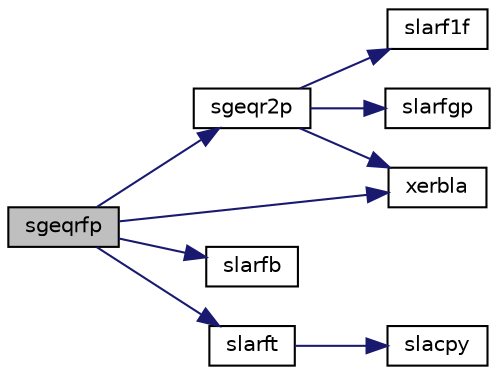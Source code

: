 digraph "sgeqrfp"
{
 // LATEX_PDF_SIZE
  edge [fontname="Helvetica",fontsize="10",labelfontname="Helvetica",labelfontsize="10"];
  node [fontname="Helvetica",fontsize="10",shape=record];
  rankdir="LR";
  Node1 [label="sgeqrfp",height=0.2,width=0.4,color="black", fillcolor="grey75", style="filled", fontcolor="black",tooltip="SGEQRFP"];
  Node1 -> Node2 [color="midnightblue",fontsize="10",style="solid",fontname="Helvetica"];
  Node2 [label="sgeqr2p",height=0.2,width=0.4,color="black", fillcolor="white", style="filled",URL="$sgeqr2p_8f.html#a8979d77a9ad2c9791bd813c2fe3f954e",tooltip="SGEQR2P computes the QR factorization of a general rectangular matrix with non-negative diagonal elem..."];
  Node2 -> Node3 [color="midnightblue",fontsize="10",style="solid",fontname="Helvetica"];
  Node3 [label="slarf1f",height=0.2,width=0.4,color="black", fillcolor="white", style="filled",URL="$slarf1f_8f.html#aefd3efd961011e8288e1a09bb2e04b99",tooltip="SLARF1F applies an elementary reflector to a general rectangular"];
  Node2 -> Node4 [color="midnightblue",fontsize="10",style="solid",fontname="Helvetica"];
  Node4 [label="slarfgp",height=0.2,width=0.4,color="black", fillcolor="white", style="filled",URL="$slarfgp_8f.html#a351df0aa98f1b5eadb275685a8480ac9",tooltip="SLARFGP generates an elementary reflector (Householder matrix) with non-negative beta."];
  Node2 -> Node5 [color="midnightblue",fontsize="10",style="solid",fontname="Helvetica"];
  Node5 [label="xerbla",height=0.2,width=0.4,color="black", fillcolor="white", style="filled",URL="$xerbla_8f.html#a377ee61015baf8dea7770b3a404b1c07",tooltip="XERBLA"];
  Node1 -> Node6 [color="midnightblue",fontsize="10",style="solid",fontname="Helvetica"];
  Node6 [label="slarfb",height=0.2,width=0.4,color="black", fillcolor="white", style="filled",URL="$slarfb_8f.html#abd00c98d81aee1efa14e838bafa8078a",tooltip="SLARFB applies a block reflector or its transpose to a general rectangular matrix."];
  Node1 -> Node7 [color="midnightblue",fontsize="10",style="solid",fontname="Helvetica"];
  Node7 [label="slarft",height=0.2,width=0.4,color="black", fillcolor="white", style="filled",URL="$slarft_8f.html#a65328f5195290453fa03cb785888a95d",tooltip="SLARFT forms the triangular factor T of a block reflector H = I - vtvH"];
  Node7 -> Node8 [color="midnightblue",fontsize="10",style="solid",fontname="Helvetica"];
  Node8 [label="slacpy",height=0.2,width=0.4,color="black", fillcolor="white", style="filled",URL="$slacpy_8f.html#a7780c991533ce8dd1f2c22ae2d563f08",tooltip="SLACPY copies all or part of one two-dimensional array to another."];
  Node1 -> Node5 [color="midnightblue",fontsize="10",style="solid",fontname="Helvetica"];
}
